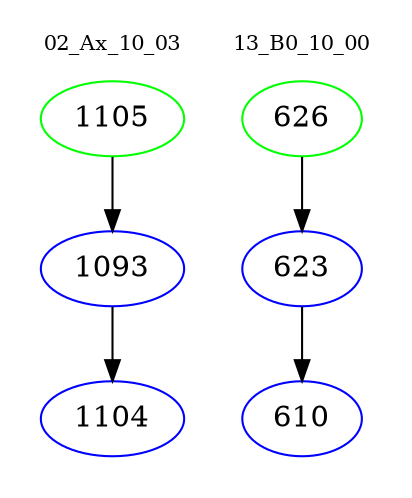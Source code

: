digraph{
subgraph cluster_0 {
color = white
label = "02_Ax_10_03";
fontsize=10;
T0_1105 [label="1105", color="green"]
T0_1105 -> T0_1093 [color="black"]
T0_1093 [label="1093", color="blue"]
T0_1093 -> T0_1104 [color="black"]
T0_1104 [label="1104", color="blue"]
}
subgraph cluster_1 {
color = white
label = "13_B0_10_00";
fontsize=10;
T1_626 [label="626", color="green"]
T1_626 -> T1_623 [color="black"]
T1_623 [label="623", color="blue"]
T1_623 -> T1_610 [color="black"]
T1_610 [label="610", color="blue"]
}
}
